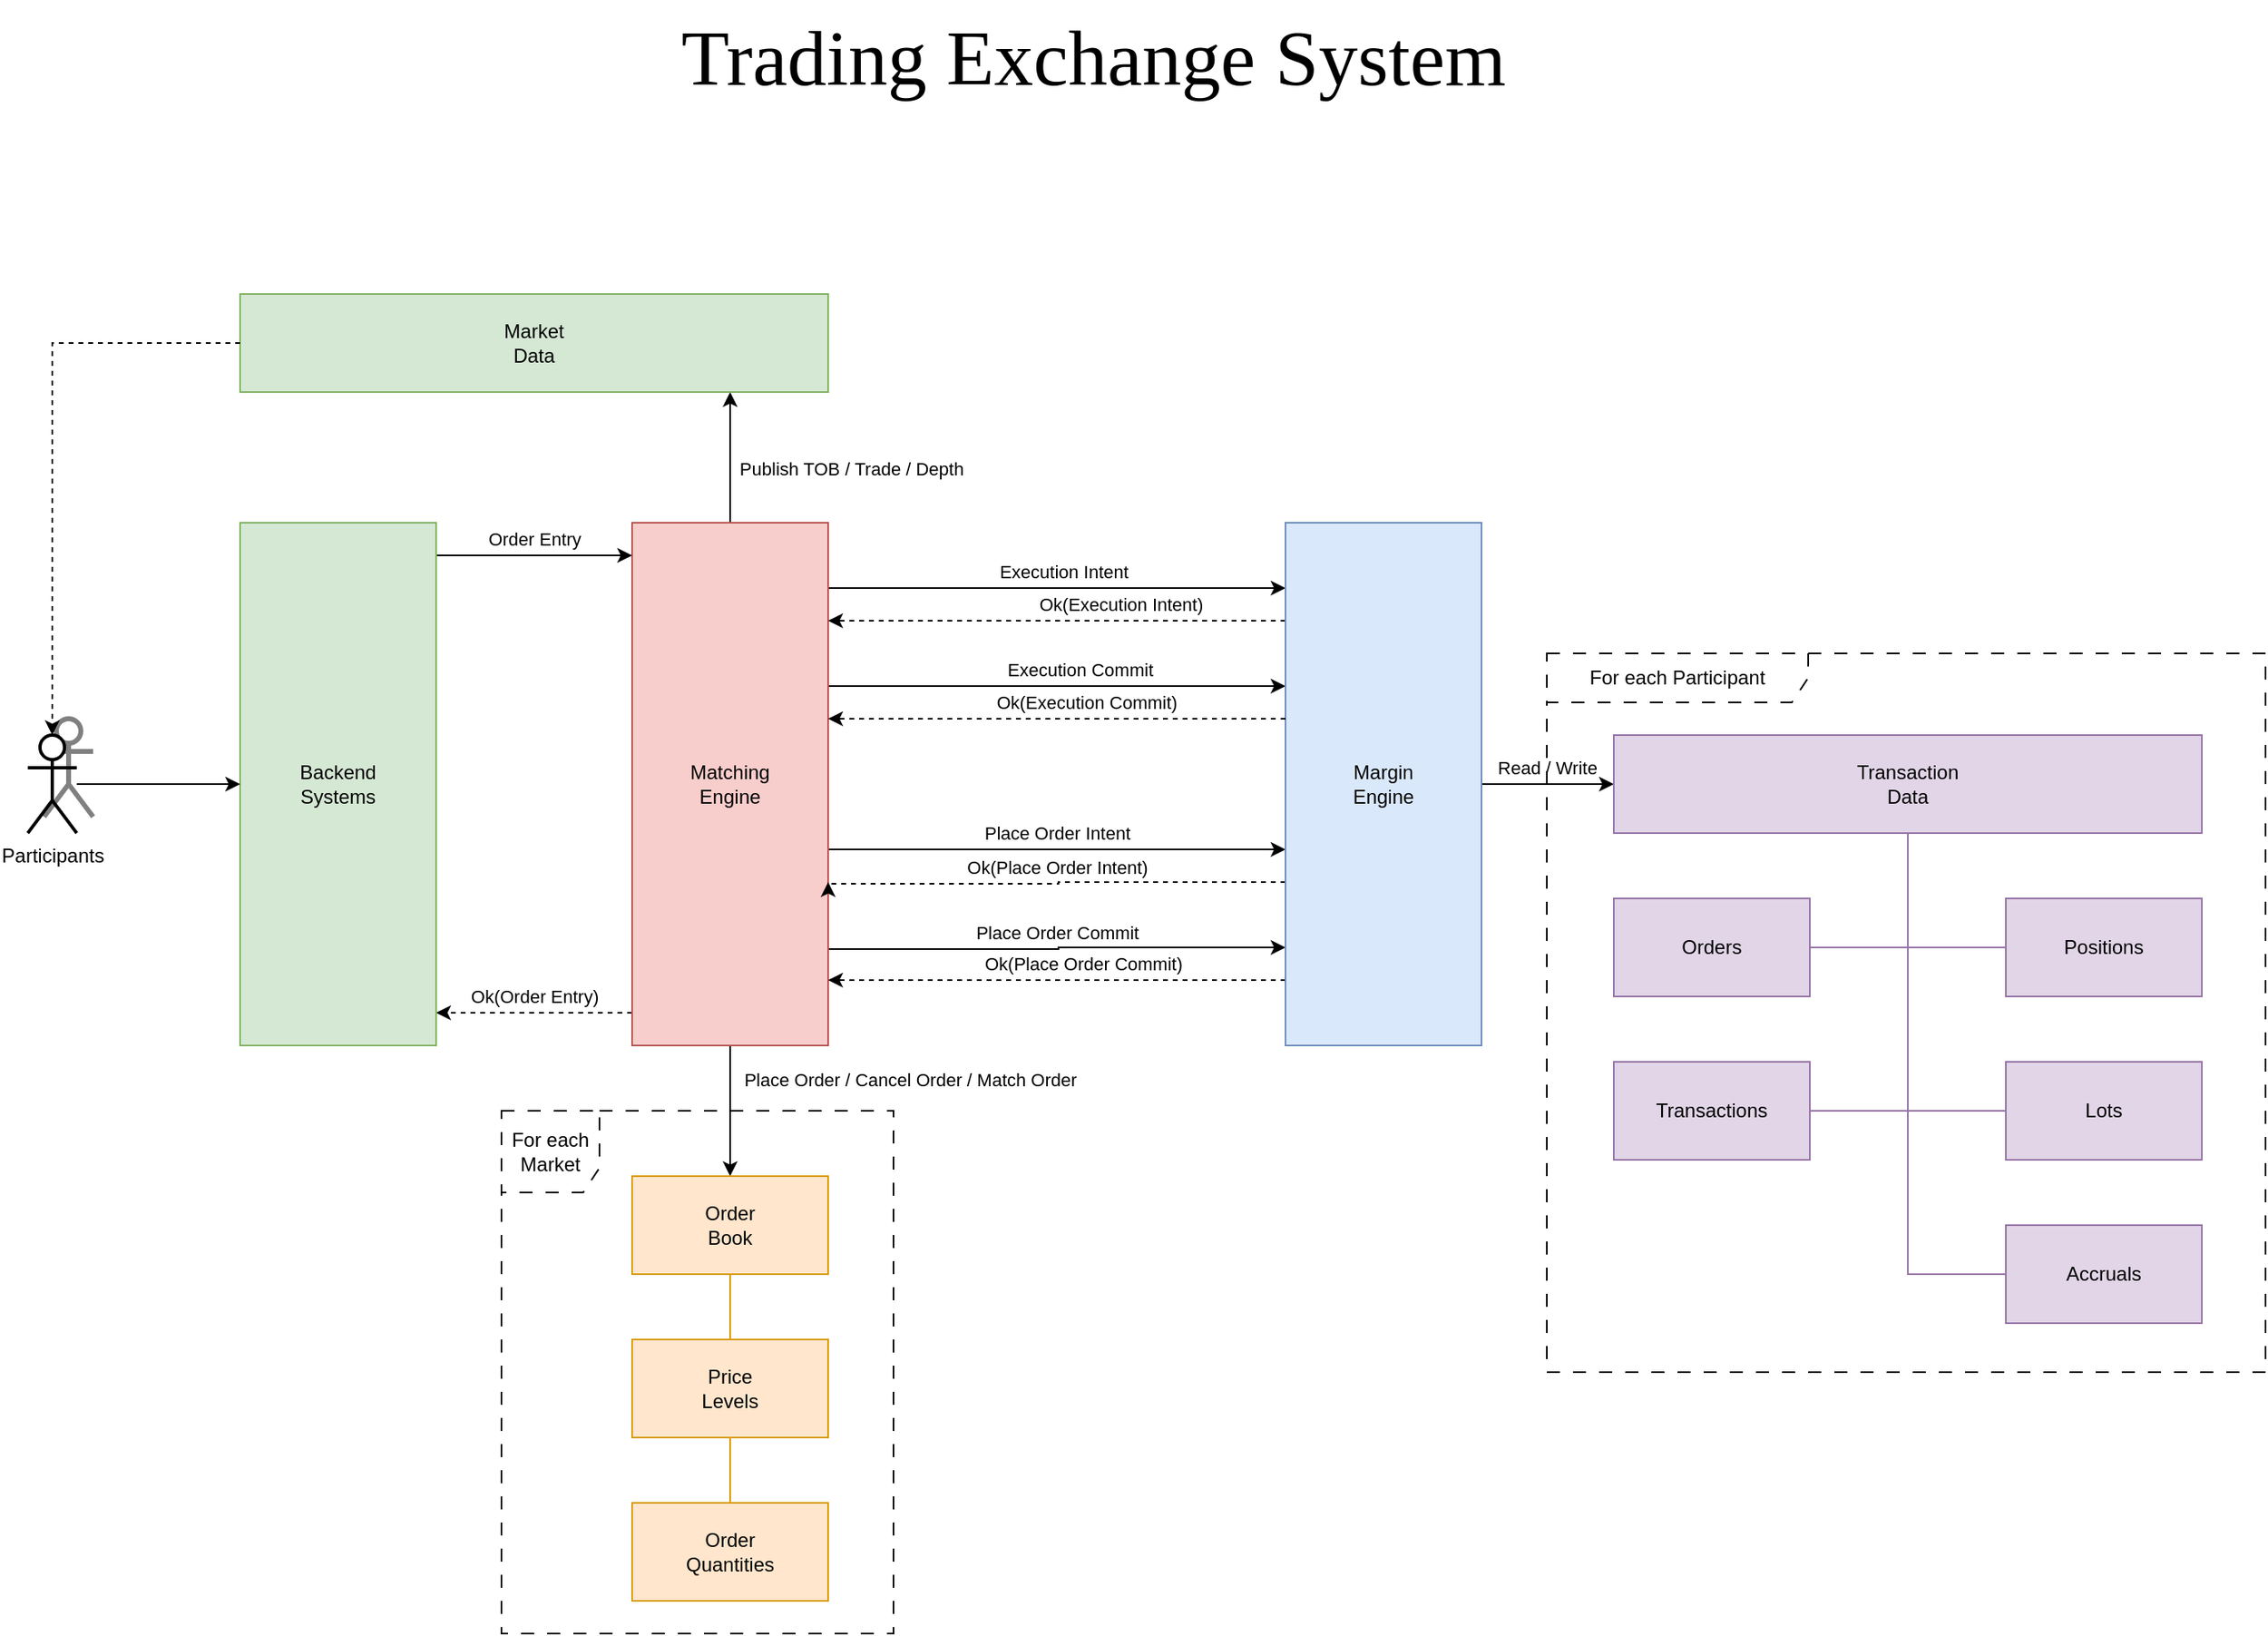<mxfile version="24.7.8">
  <diagram name="Page-1" id="-EgHtIbtTzP6sCxOBTYS">
    <mxGraphModel dx="2139" dy="2013" grid="1" gridSize="10" guides="1" tooltips="1" connect="1" arrows="1" fold="1" page="1" pageScale="1" pageWidth="827" pageHeight="1169" math="0" shadow="0">
      <root>
        <mxCell id="0" />
        <mxCell id="1" parent="0" />
        <mxCell id="vFW7caG68QkAYZq6yk46-1" value="" style="shape=umlActor;verticalLabelPosition=bottom;verticalAlign=top;html=1;outlineConnect=0;strokeColor=#808080;strokeWidth=3;" vertex="1" parent="1">
          <mxGeometry x="-80" y="320" width="30" height="60" as="geometry" />
        </mxCell>
        <mxCell id="QQfNEMTbBP7FzelL8FEl-4" style="edgeStyle=orthogonalEdgeStyle;rounded=0;orthogonalLoop=1;jettySize=auto;html=1;" parent="1" source="QQfNEMTbBP7FzelL8FEl-2" target="QQfNEMTbBP7FzelL8FEl-3" edge="1">
          <mxGeometry relative="1" as="geometry">
            <Array as="points">
              <mxPoint x="480" y="240" />
              <mxPoint x="480" y="240" />
            </Array>
          </mxGeometry>
        </mxCell>
        <mxCell id="QQfNEMTbBP7FzelL8FEl-5" value="Execution Intent" style="edgeLabel;html=1;align=center;verticalAlign=middle;resizable=0;points=[];" parent="QQfNEMTbBP7FzelL8FEl-4" vertex="1" connectable="0">
          <mxGeometry x="0.025" y="-4" relative="1" as="geometry">
            <mxPoint y="-14" as="offset" />
          </mxGeometry>
        </mxCell>
        <mxCell id="QQfNEMTbBP7FzelL8FEl-6" style="edgeStyle=orthogonalEdgeStyle;rounded=0;orthogonalLoop=1;jettySize=auto;html=1;" parent="1" source="QQfNEMTbBP7FzelL8FEl-2" target="QQfNEMTbBP7FzelL8FEl-3" edge="1">
          <mxGeometry relative="1" as="geometry">
            <Array as="points">
              <mxPoint x="480" y="300" />
              <mxPoint x="480" y="300" />
            </Array>
          </mxGeometry>
        </mxCell>
        <mxCell id="QQfNEMTbBP7FzelL8FEl-7" value="Execution Commit" style="edgeLabel;html=1;align=center;verticalAlign=middle;resizable=0;points=[];" parent="QQfNEMTbBP7FzelL8FEl-6" vertex="1" connectable="0">
          <mxGeometry x="0.1" y="1" relative="1" as="geometry">
            <mxPoint y="-9" as="offset" />
          </mxGeometry>
        </mxCell>
        <mxCell id="QQfNEMTbBP7FzelL8FEl-12" value="Place Order Intent" style="edgeStyle=orthogonalEdgeStyle;rounded=0;orthogonalLoop=1;jettySize=auto;html=1;" parent="1" source="QQfNEMTbBP7FzelL8FEl-2" target="QQfNEMTbBP7FzelL8FEl-3" edge="1">
          <mxGeometry y="10" relative="1" as="geometry">
            <Array as="points">
              <mxPoint x="480" y="400" />
              <mxPoint x="480" y="400" />
            </Array>
            <mxPoint as="offset" />
          </mxGeometry>
        </mxCell>
        <mxCell id="QQfNEMTbBP7FzelL8FEl-14" value="Place Order Commit" style="edgeStyle=orthogonalEdgeStyle;rounded=0;orthogonalLoop=1;jettySize=auto;html=1;" parent="1" target="QQfNEMTbBP7FzelL8FEl-3" edge="1">
          <mxGeometry y="10" relative="1" as="geometry">
            <mxPoint x="400" y="460" as="sourcePoint" />
            <mxPoint x="560" y="460" as="targetPoint" />
            <Array as="points">
              <mxPoint x="400" y="461" />
              <mxPoint x="541" y="461" />
              <mxPoint x="541" y="460" />
            </Array>
            <mxPoint as="offset" />
          </mxGeometry>
        </mxCell>
        <mxCell id="QQfNEMTbBP7FzelL8FEl-20" style="edgeStyle=orthogonalEdgeStyle;rounded=0;orthogonalLoop=1;jettySize=auto;html=1;endArrow=classic;endFill=1;fillColor=#ffe6cc;strokeColor=#000000;" parent="1" source="QQfNEMTbBP7FzelL8FEl-2" target="QQfNEMTbBP7FzelL8FEl-19" edge="1">
          <mxGeometry relative="1" as="geometry" />
        </mxCell>
        <mxCell id="QQfNEMTbBP7FzelL8FEl-53" value="Place Order / Cancel Order / Match Order" style="edgeLabel;html=1;align=center;verticalAlign=middle;resizable=0;points=[];" parent="QQfNEMTbBP7FzelL8FEl-20" vertex="1" connectable="0">
          <mxGeometry x="-0.487" relative="1" as="geometry">
            <mxPoint x="110" as="offset" />
          </mxGeometry>
        </mxCell>
        <mxCell id="QQfNEMTbBP7FzelL8FEl-44" style="edgeStyle=orthogonalEdgeStyle;rounded=0;orthogonalLoop=1;jettySize=auto;html=1;dashed=1;" parent="1" source="QQfNEMTbBP7FzelL8FEl-2" target="QQfNEMTbBP7FzelL8FEl-41" edge="1">
          <mxGeometry relative="1" as="geometry">
            <Array as="points">
              <mxPoint x="220" y="500" />
              <mxPoint x="220" y="500" />
            </Array>
          </mxGeometry>
        </mxCell>
        <mxCell id="QQfNEMTbBP7FzelL8FEl-45" value="Ok(Order Entry)" style="edgeLabel;html=1;align=center;verticalAlign=middle;resizable=0;points=[];" parent="QQfNEMTbBP7FzelL8FEl-44" vertex="1" connectable="0">
          <mxGeometry x="0.189" y="1" relative="1" as="geometry">
            <mxPoint x="11" y="-11" as="offset" />
          </mxGeometry>
        </mxCell>
        <mxCell id="QQfNEMTbBP7FzelL8FEl-51" style="edgeStyle=orthogonalEdgeStyle;rounded=0;orthogonalLoop=1;jettySize=auto;html=1;" parent="1" source="QQfNEMTbBP7FzelL8FEl-2" target="QQfNEMTbBP7FzelL8FEl-50" edge="1">
          <mxGeometry relative="1" as="geometry">
            <Array as="points">
              <mxPoint x="340" y="140" />
              <mxPoint x="340" y="140" />
            </Array>
          </mxGeometry>
        </mxCell>
        <mxCell id="QQfNEMTbBP7FzelL8FEl-54" value="Publish TOB / Trade / Depth" style="edgeLabel;html=1;align=center;verticalAlign=middle;resizable=0;points=[];" parent="QQfNEMTbBP7FzelL8FEl-51" vertex="1" connectable="0">
          <mxGeometry x="-0.138" y="-2" relative="1" as="geometry">
            <mxPoint x="72" y="1" as="offset" />
          </mxGeometry>
        </mxCell>
        <mxCell id="QQfNEMTbBP7FzelL8FEl-2" value="Matching&lt;div&gt;Engine&lt;/div&gt;" style="rounded=0;whiteSpace=wrap;html=1;fillColor=#f8cecc;strokeColor=#b85450;" parent="1" vertex="1">
          <mxGeometry x="280" y="200" width="120" height="320" as="geometry" />
        </mxCell>
        <mxCell id="QQfNEMTbBP7FzelL8FEl-8" style="edgeStyle=orthogonalEdgeStyle;rounded=0;orthogonalLoop=1;jettySize=auto;html=1;dashed=1;" parent="1" source="QQfNEMTbBP7FzelL8FEl-3" target="QQfNEMTbBP7FzelL8FEl-2" edge="1">
          <mxGeometry relative="1" as="geometry">
            <Array as="points">
              <mxPoint x="550" y="260" />
              <mxPoint x="550" y="260" />
            </Array>
          </mxGeometry>
        </mxCell>
        <mxCell id="QQfNEMTbBP7FzelL8FEl-9" value="Ok(Execution Intent)" style="edgeLabel;html=1;align=center;verticalAlign=middle;resizable=0;points=[];" parent="QQfNEMTbBP7FzelL8FEl-8" vertex="1" connectable="0">
          <mxGeometry x="-0.475" relative="1" as="geometry">
            <mxPoint x="-28" y="-10" as="offset" />
          </mxGeometry>
        </mxCell>
        <mxCell id="QQfNEMTbBP7FzelL8FEl-13" value="Ok(Place Order Intent)" style="edgeStyle=orthogonalEdgeStyle;rounded=0;orthogonalLoop=1;jettySize=auto;html=1;dashed=1;" parent="1" source="QQfNEMTbBP7FzelL8FEl-3" edge="1">
          <mxGeometry y="-10" relative="1" as="geometry">
            <mxPoint x="560" y="420" as="sourcePoint" />
            <mxPoint x="400" y="420" as="targetPoint" />
            <Array as="points">
              <mxPoint x="541" y="420" />
              <mxPoint x="541" y="421" />
            </Array>
            <mxPoint as="offset" />
          </mxGeometry>
        </mxCell>
        <mxCell id="QQfNEMTbBP7FzelL8FEl-15" style="edgeStyle=orthogonalEdgeStyle;rounded=0;orthogonalLoop=1;jettySize=auto;html=1;dashed=1;" parent="1" source="QQfNEMTbBP7FzelL8FEl-3" target="QQfNEMTbBP7FzelL8FEl-2" edge="1">
          <mxGeometry relative="1" as="geometry">
            <Array as="points">
              <mxPoint x="500" y="480" />
              <mxPoint x="500" y="480" />
            </Array>
          </mxGeometry>
        </mxCell>
        <mxCell id="QQfNEMTbBP7FzelL8FEl-16" value="Ok(Place Order Commit)" style="edgeLabel;html=1;align=center;verticalAlign=middle;resizable=0;points=[];" parent="QQfNEMTbBP7FzelL8FEl-15" vertex="1" connectable="0">
          <mxGeometry x="-0.263" y="-2" relative="1" as="geometry">
            <mxPoint x="-21" y="-8" as="offset" />
          </mxGeometry>
        </mxCell>
        <mxCell id="QQfNEMTbBP7FzelL8FEl-22" value="Read / Write" style="edgeStyle=orthogonalEdgeStyle;rounded=0;orthogonalLoop=1;jettySize=auto;html=1;endArrow=classic;endFill=1;fillColor=#e1d5e7;strokeColor=#000000;" parent="1" source="QQfNEMTbBP7FzelL8FEl-3" target="QQfNEMTbBP7FzelL8FEl-21" edge="1">
          <mxGeometry x="-0.012" y="10" relative="1" as="geometry">
            <mxPoint as="offset" />
          </mxGeometry>
        </mxCell>
        <mxCell id="QQfNEMTbBP7FzelL8FEl-3" value="Margin&lt;div&gt;Engine&lt;/div&gt;" style="rounded=0;whiteSpace=wrap;html=1;fillColor=#dae8fc;strokeColor=#6c8ebf;" parent="1" vertex="1">
          <mxGeometry x="680" y="200" width="120" height="320" as="geometry" />
        </mxCell>
        <mxCell id="QQfNEMTbBP7FzelL8FEl-10" value="Ok(Execution Commit)" style="edgeStyle=orthogonalEdgeStyle;rounded=0;orthogonalLoop=1;jettySize=auto;html=1;dashed=1;" parent="1" source="QQfNEMTbBP7FzelL8FEl-3" target="QQfNEMTbBP7FzelL8FEl-2" edge="1">
          <mxGeometry x="-0.125" y="-10" relative="1" as="geometry">
            <mxPoint x="620" y="410" as="sourcePoint" />
            <mxPoint x="355.96" y="410" as="targetPoint" />
            <Array as="points">
              <mxPoint x="480" y="320" />
              <mxPoint x="480" y="320" />
            </Array>
            <mxPoint as="offset" />
          </mxGeometry>
        </mxCell>
        <mxCell id="QQfNEMTbBP7FzelL8FEl-38" style="edgeStyle=orthogonalEdgeStyle;rounded=0;orthogonalLoop=1;jettySize=auto;html=1;endArrow=none;endFill=0;fillColor=#ffe6cc;strokeColor=#d79b00;" parent="1" source="QQfNEMTbBP7FzelL8FEl-19" target="QQfNEMTbBP7FzelL8FEl-23" edge="1">
          <mxGeometry relative="1" as="geometry" />
        </mxCell>
        <mxCell id="QQfNEMTbBP7FzelL8FEl-19" value="Order&lt;div&gt;Book&lt;/div&gt;" style="rounded=0;whiteSpace=wrap;html=1;fillColor=#ffe6cc;strokeColor=#d79b00;" parent="1" vertex="1">
          <mxGeometry x="280" y="600" width="120" height="60" as="geometry" />
        </mxCell>
        <mxCell id="QQfNEMTbBP7FzelL8FEl-26" style="rounded=0;orthogonalLoop=1;jettySize=auto;html=1;endArrow=none;endFill=0;edgeStyle=orthogonalEdgeStyle;fillColor=#e1d5e7;strokeColor=#9673a6;" parent="1" source="QQfNEMTbBP7FzelL8FEl-21" target="QQfNEMTbBP7FzelL8FEl-25" edge="1">
          <mxGeometry relative="1" as="geometry">
            <Array as="points">
              <mxPoint x="1061" y="560" />
            </Array>
          </mxGeometry>
        </mxCell>
        <mxCell id="QQfNEMTbBP7FzelL8FEl-30" style="rounded=0;orthogonalLoop=1;jettySize=auto;html=1;endArrow=none;endFill=0;edgeStyle=orthogonalEdgeStyle;fillColor=#e1d5e7;strokeColor=#9673a6;" parent="1" source="QQfNEMTbBP7FzelL8FEl-21" target="QQfNEMTbBP7FzelL8FEl-27" edge="1">
          <mxGeometry relative="1" as="geometry">
            <Array as="points">
              <mxPoint x="1061" y="460" />
            </Array>
          </mxGeometry>
        </mxCell>
        <mxCell id="QQfNEMTbBP7FzelL8FEl-31" style="edgeStyle=orthogonalEdgeStyle;rounded=0;orthogonalLoop=1;jettySize=auto;html=1;endArrow=none;endFill=0;fillColor=#e1d5e7;strokeColor=#9673a6;" parent="1" source="QQfNEMTbBP7FzelL8FEl-21" target="QQfNEMTbBP7FzelL8FEl-28" edge="1">
          <mxGeometry relative="1" as="geometry">
            <Array as="points">
              <mxPoint x="1061" y="560" />
            </Array>
          </mxGeometry>
        </mxCell>
        <mxCell id="QQfNEMTbBP7FzelL8FEl-33" style="edgeStyle=orthogonalEdgeStyle;rounded=0;orthogonalLoop=1;jettySize=auto;html=1;endArrow=none;endFill=0;fillColor=#e1d5e7;strokeColor=#9673a6;" parent="1" source="QQfNEMTbBP7FzelL8FEl-21" target="QQfNEMTbBP7FzelL8FEl-32" edge="1">
          <mxGeometry relative="1" as="geometry">
            <Array as="points">
              <mxPoint x="1061" y="460" />
            </Array>
          </mxGeometry>
        </mxCell>
        <mxCell id="QQfNEMTbBP7FzelL8FEl-35" style="edgeStyle=orthogonalEdgeStyle;rounded=0;orthogonalLoop=1;jettySize=auto;html=1;entryX=0;entryY=0.5;entryDx=0;entryDy=0;endArrow=none;endFill=0;fillColor=#e1d5e7;strokeColor=#9673a6;" parent="1" source="QQfNEMTbBP7FzelL8FEl-21" target="QQfNEMTbBP7FzelL8FEl-34" edge="1">
          <mxGeometry relative="1" as="geometry" />
        </mxCell>
        <mxCell id="QQfNEMTbBP7FzelL8FEl-21" value="Transaction&lt;div&gt;Data&lt;/div&gt;" style="rounded=0;whiteSpace=wrap;html=1;fillColor=#e1d5e7;strokeColor=#9673a6;" parent="1" vertex="1">
          <mxGeometry x="881" y="330" width="360" height="60" as="geometry" />
        </mxCell>
        <mxCell id="QQfNEMTbBP7FzelL8FEl-40" style="edgeStyle=orthogonalEdgeStyle;rounded=0;orthogonalLoop=1;jettySize=auto;html=1;endArrow=none;endFill=0;fillColor=#ffe6cc;strokeColor=#d79b00;" parent="1" source="QQfNEMTbBP7FzelL8FEl-23" target="QQfNEMTbBP7FzelL8FEl-39" edge="1">
          <mxGeometry relative="1" as="geometry" />
        </mxCell>
        <mxCell id="QQfNEMTbBP7FzelL8FEl-23" value="Price&lt;div&gt;Levels&lt;/div&gt;" style="rounded=0;whiteSpace=wrap;html=1;fillColor=#ffe6cc;strokeColor=#d79b00;" parent="1" vertex="1">
          <mxGeometry x="280" y="700" width="120" height="60" as="geometry" />
        </mxCell>
        <mxCell id="QQfNEMTbBP7FzelL8FEl-25" value="Transactions" style="rounded=0;whiteSpace=wrap;html=1;fillColor=#e1d5e7;strokeColor=#9673a6;" parent="1" vertex="1">
          <mxGeometry x="881" y="530" width="120" height="60" as="geometry" />
        </mxCell>
        <mxCell id="QQfNEMTbBP7FzelL8FEl-27" value="Positions" style="rounded=0;whiteSpace=wrap;html=1;fillColor=#e1d5e7;strokeColor=#9673a6;" parent="1" vertex="1">
          <mxGeometry x="1121" y="430" width="120" height="60" as="geometry" />
        </mxCell>
        <mxCell id="QQfNEMTbBP7FzelL8FEl-28" value="Lots" style="rounded=0;whiteSpace=wrap;html=1;fillColor=#e1d5e7;strokeColor=#9673a6;" parent="1" vertex="1">
          <mxGeometry x="1121" y="530" width="120" height="60" as="geometry" />
        </mxCell>
        <mxCell id="QQfNEMTbBP7FzelL8FEl-32" value="Orders" style="rounded=0;whiteSpace=wrap;html=1;fillColor=#e1d5e7;strokeColor=#9673a6;" parent="1" vertex="1">
          <mxGeometry x="881" y="430" width="120" height="60" as="geometry" />
        </mxCell>
        <mxCell id="QQfNEMTbBP7FzelL8FEl-34" value="Accruals" style="rounded=0;whiteSpace=wrap;html=1;fillColor=#e1d5e7;strokeColor=#9673a6;" parent="1" vertex="1">
          <mxGeometry x="1121" y="630" width="120" height="60" as="geometry" />
        </mxCell>
        <mxCell id="QQfNEMTbBP7FzelL8FEl-39" value="Order&lt;div&gt;Quantities&lt;/div&gt;" style="rounded=0;whiteSpace=wrap;html=1;fillColor=#ffe6cc;strokeColor=#d79b00;" parent="1" vertex="1">
          <mxGeometry x="280" y="800" width="120" height="60" as="geometry" />
        </mxCell>
        <mxCell id="QQfNEMTbBP7FzelL8FEl-42" style="edgeStyle=orthogonalEdgeStyle;rounded=0;orthogonalLoop=1;jettySize=auto;html=1;" parent="1" source="QQfNEMTbBP7FzelL8FEl-41" target="QQfNEMTbBP7FzelL8FEl-2" edge="1">
          <mxGeometry relative="1" as="geometry">
            <Array as="points">
              <mxPoint x="210" y="220" />
              <mxPoint x="210" y="220" />
            </Array>
          </mxGeometry>
        </mxCell>
        <mxCell id="QQfNEMTbBP7FzelL8FEl-43" value="Order Entry" style="edgeLabel;html=1;align=center;verticalAlign=middle;resizable=0;points=[];" parent="QQfNEMTbBP7FzelL8FEl-42" vertex="1" connectable="0">
          <mxGeometry x="-0.263" y="3" relative="1" as="geometry">
            <mxPoint x="16" y="-7" as="offset" />
          </mxGeometry>
        </mxCell>
        <mxCell id="QQfNEMTbBP7FzelL8FEl-41" value="Backend&lt;div&gt;Systems&lt;/div&gt;" style="rounded=0;whiteSpace=wrap;html=1;fillColor=#d5e8d4;strokeColor=#82b366;" parent="1" vertex="1">
          <mxGeometry x="40" y="200" width="120" height="320" as="geometry" />
        </mxCell>
        <mxCell id="QQfNEMTbBP7FzelL8FEl-46" value="For each Market" style="shape=umlFrame;whiteSpace=wrap;html=1;pointerEvents=0;width=60;height=50;dashed=1;dashPattern=8 8;" parent="1" vertex="1">
          <mxGeometry x="200" y="560" width="240" height="320" as="geometry" />
        </mxCell>
        <mxCell id="QQfNEMTbBP7FzelL8FEl-47" value="For each Participant" style="shape=umlFrame;whiteSpace=wrap;html=1;pointerEvents=0;width=160;height=30;dashed=1;dashPattern=8 8;" parent="1" vertex="1">
          <mxGeometry x="840" y="280" width="440" height="440" as="geometry" />
        </mxCell>
        <mxCell id="QQfNEMTbBP7FzelL8FEl-49" style="edgeStyle=orthogonalEdgeStyle;rounded=0;orthogonalLoop=1;jettySize=auto;html=1;" parent="1" source="QQfNEMTbBP7FzelL8FEl-48" target="QQfNEMTbBP7FzelL8FEl-41" edge="1">
          <mxGeometry relative="1" as="geometry" />
        </mxCell>
        <mxCell id="QQfNEMTbBP7FzelL8FEl-48" value="Participants" style="shape=umlActor;verticalLabelPosition=bottom;verticalAlign=top;html=1;outlineConnect=0;strokeWidth=2;" parent="1" vertex="1">
          <mxGeometry x="-90" y="330" width="30" height="60" as="geometry" />
        </mxCell>
        <mxCell id="QQfNEMTbBP7FzelL8FEl-50" value="Market&lt;div&gt;Data&lt;/div&gt;" style="rounded=0;whiteSpace=wrap;html=1;fillColor=#d5e8d4;strokeColor=#82b366;" parent="1" vertex="1">
          <mxGeometry x="40" y="60" width="360" height="60" as="geometry" />
        </mxCell>
        <mxCell id="QQfNEMTbBP7FzelL8FEl-55" value="&lt;font face=&quot;Times New Roman&quot; style=&quot;font-size: 48px;&quot;&gt;Trading Exchange System&lt;/font&gt;" style="text;html=1;align=center;verticalAlign=middle;resizable=0;points=[];autosize=1;strokeColor=none;fillColor=none;" parent="1" vertex="1">
          <mxGeometry x="297" y="-120" width="530" height="70" as="geometry" />
        </mxCell>
        <mxCell id="QQfNEMTbBP7FzelL8FEl-56" style="edgeStyle=orthogonalEdgeStyle;rounded=0;orthogonalLoop=1;jettySize=auto;html=1;entryX=0.5;entryY=0;entryDx=0;entryDy=0;entryPerimeter=0;dashed=1;" parent="1" source="QQfNEMTbBP7FzelL8FEl-50" target="QQfNEMTbBP7FzelL8FEl-48" edge="1">
          <mxGeometry relative="1" as="geometry" />
        </mxCell>
      </root>
    </mxGraphModel>
  </diagram>
</mxfile>

